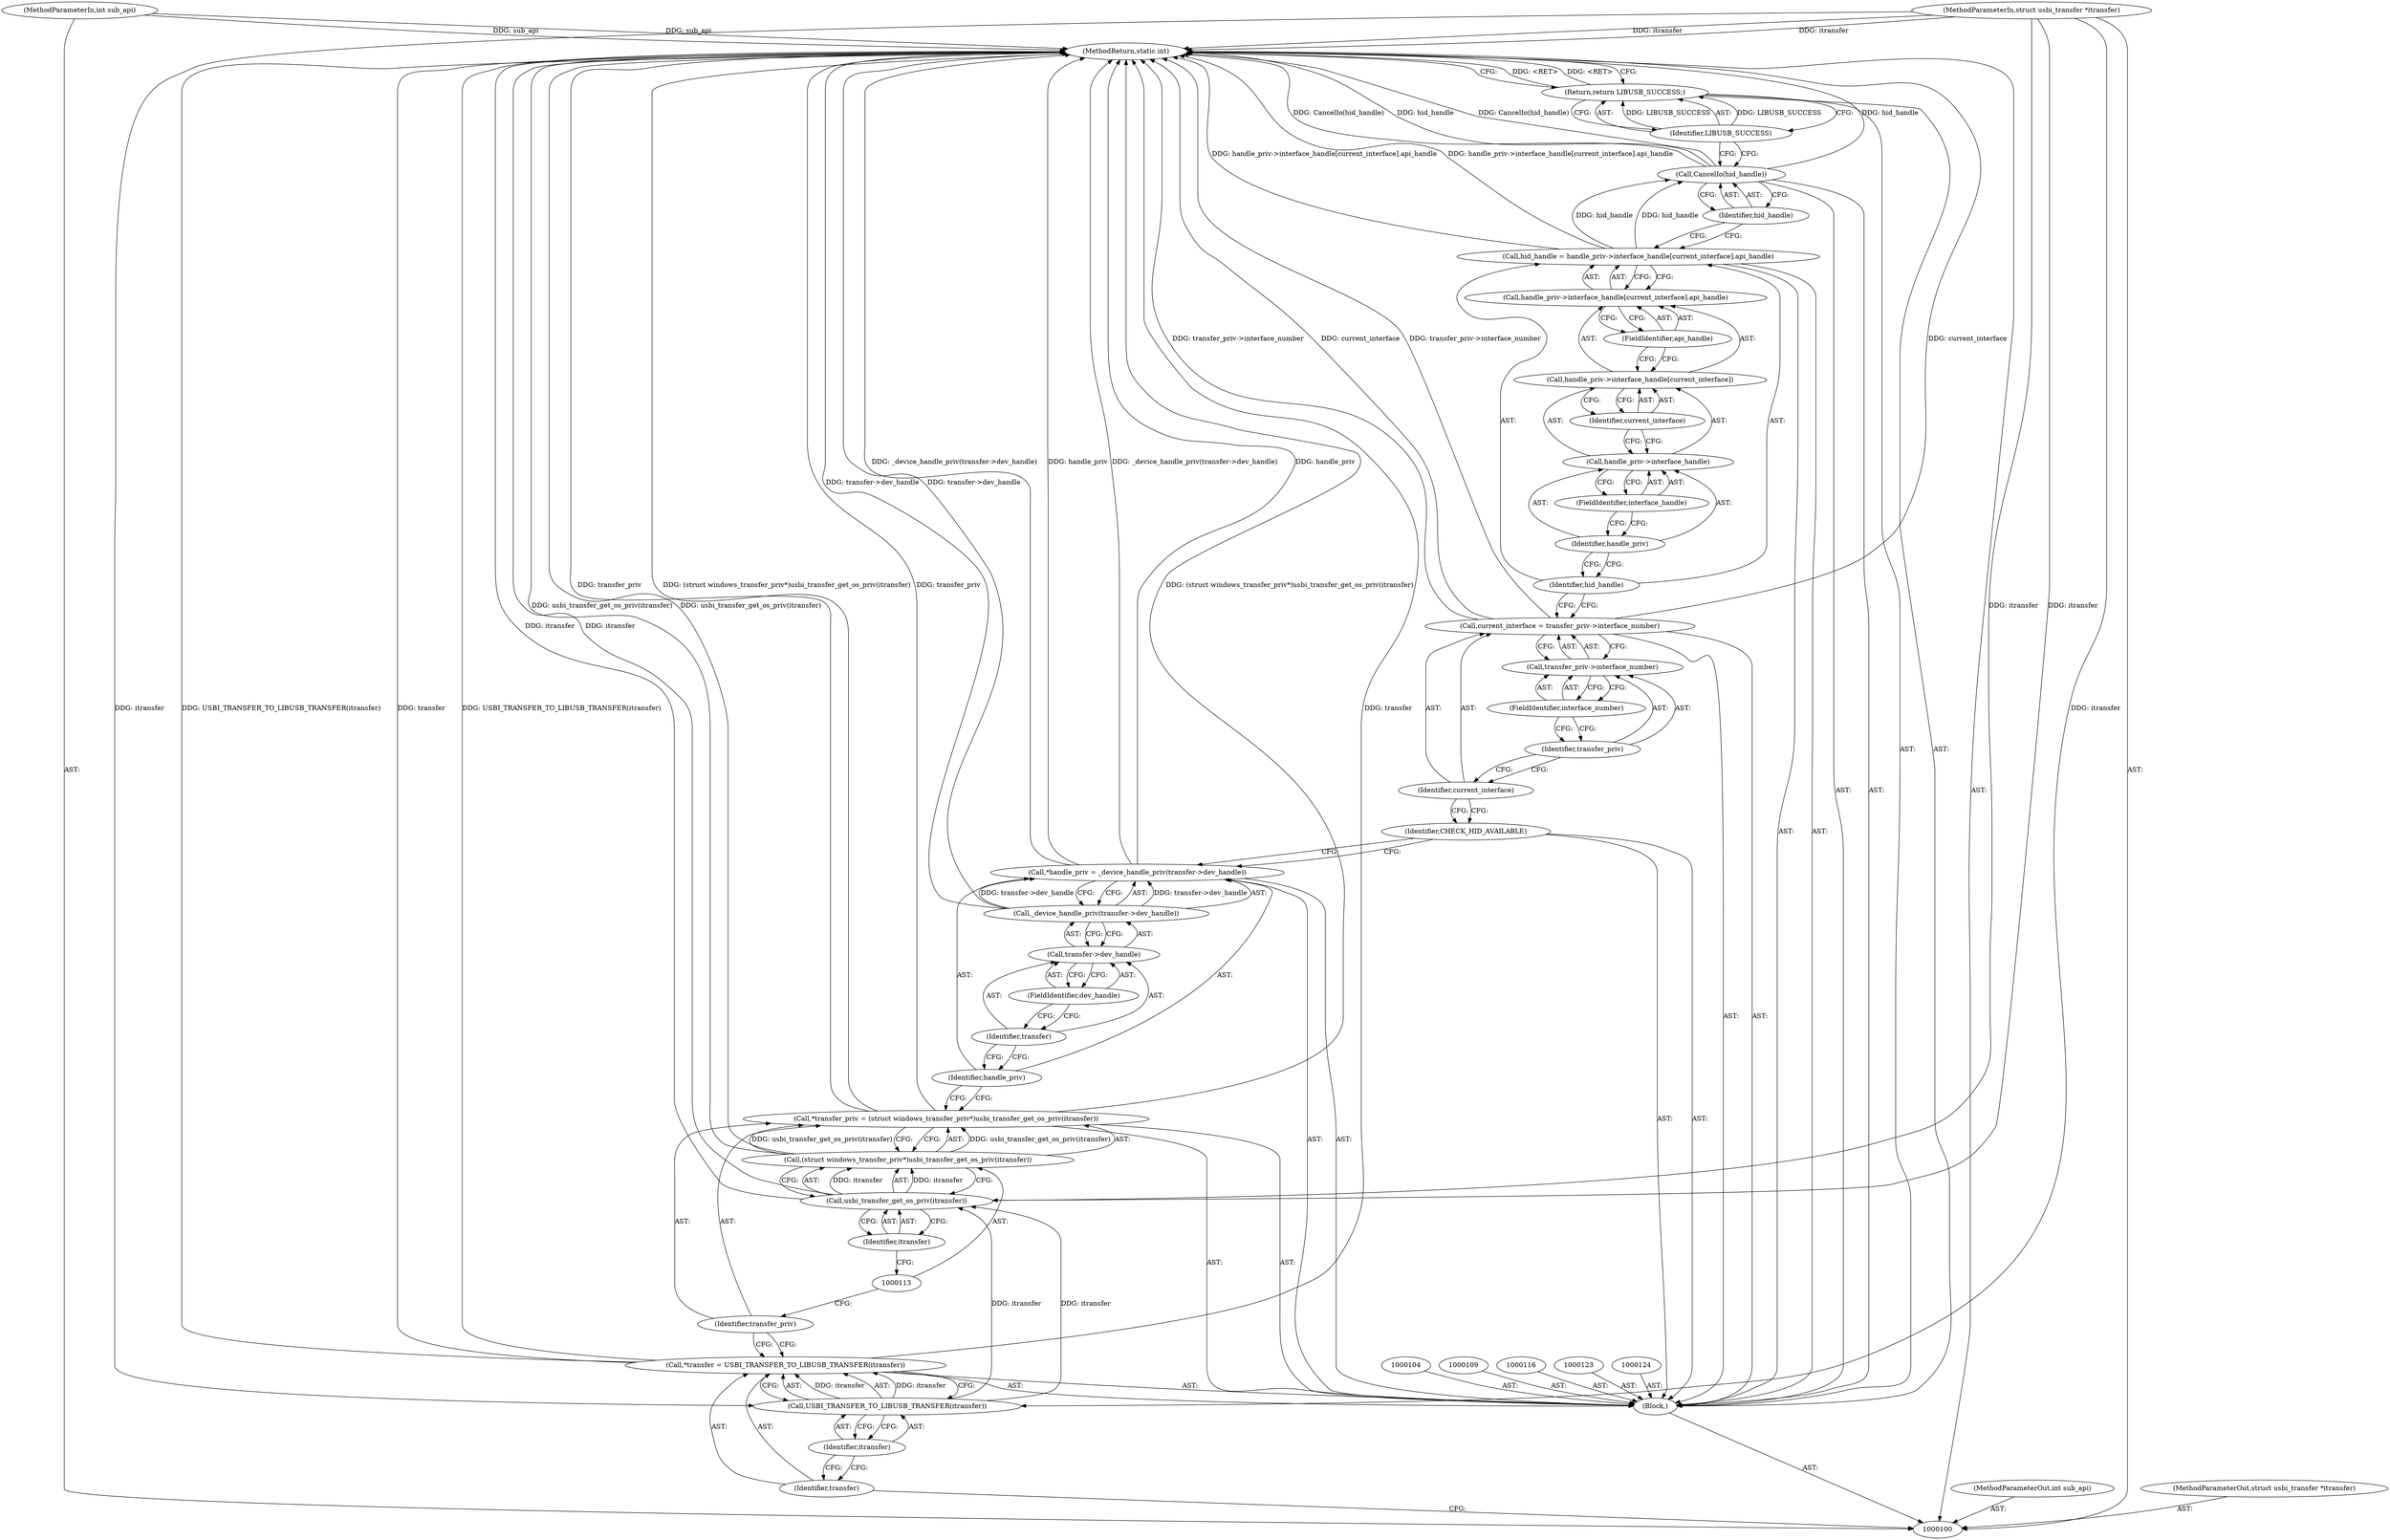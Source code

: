 digraph "1_Chrome_ac149a8d4371c0e01e0934fdd57b09e86f96b5b9_13" {
"1000144" [label="(MethodReturn,static int)"];
"1000101" [label="(MethodParameterIn,int sub_api)"];
"1000196" [label="(MethodParameterOut,int sub_api)"];
"1000102" [label="(MethodParameterIn,struct usbi_transfer *itransfer)"];
"1000197" [label="(MethodParameterOut,struct usbi_transfer *itransfer)"];
"1000131" [label="(Call,hid_handle = handle_priv->interface_handle[current_interface].api_handle)"];
"1000132" [label="(Identifier,hid_handle)"];
"1000133" [label="(Call,handle_priv->interface_handle[current_interface].api_handle)"];
"1000134" [label="(Call,handle_priv->interface_handle[current_interface])"];
"1000135" [label="(Call,handle_priv->interface_handle)"];
"1000136" [label="(Identifier,handle_priv)"];
"1000137" [label="(FieldIdentifier,interface_handle)"];
"1000138" [label="(Identifier,current_interface)"];
"1000139" [label="(FieldIdentifier,api_handle)"];
"1000140" [label="(Call,CancelIo(hid_handle))"];
"1000141" [label="(Identifier,hid_handle)"];
"1000142" [label="(Return,return LIBUSB_SUCCESS;)"];
"1000143" [label="(Identifier,LIBUSB_SUCCESS)"];
"1000103" [label="(Block,)"];
"1000105" [label="(Call,*transfer = USBI_TRANSFER_TO_LIBUSB_TRANSFER(itransfer))"];
"1000106" [label="(Identifier,transfer)"];
"1000107" [label="(Call,USBI_TRANSFER_TO_LIBUSB_TRANSFER(itransfer))"];
"1000108" [label="(Identifier,itransfer)"];
"1000115" [label="(Identifier,itransfer)"];
"1000110" [label="(Call,*transfer_priv = (struct windows_transfer_priv*)usbi_transfer_get_os_priv(itransfer))"];
"1000111" [label="(Identifier,transfer_priv)"];
"1000112" [label="(Call,(struct windows_transfer_priv*)usbi_transfer_get_os_priv(itransfer))"];
"1000114" [label="(Call,usbi_transfer_get_os_priv(itransfer))"];
"1000117" [label="(Call,*handle_priv = _device_handle_priv(transfer->dev_handle))"];
"1000118" [label="(Identifier,handle_priv)"];
"1000119" [label="(Call,_device_handle_priv(transfer->dev_handle))"];
"1000120" [label="(Call,transfer->dev_handle)"];
"1000121" [label="(Identifier,transfer)"];
"1000122" [label="(FieldIdentifier,dev_handle)"];
"1000125" [label="(Identifier,CHECK_HID_AVAILABLE)"];
"1000126" [label="(Call,current_interface = transfer_priv->interface_number)"];
"1000127" [label="(Identifier,current_interface)"];
"1000128" [label="(Call,transfer_priv->interface_number)"];
"1000129" [label="(Identifier,transfer_priv)"];
"1000130" [label="(FieldIdentifier,interface_number)"];
"1000144" -> "1000100"  [label="AST: "];
"1000144" -> "1000142"  [label="CFG: "];
"1000105" -> "1000144"  [label="DDG: USBI_TRANSFER_TO_LIBUSB_TRANSFER(itransfer)"];
"1000105" -> "1000144"  [label="DDG: transfer"];
"1000112" -> "1000144"  [label="DDG: usbi_transfer_get_os_priv(itransfer)"];
"1000140" -> "1000144"  [label="DDG: hid_handle"];
"1000140" -> "1000144"  [label="DDG: CancelIo(hid_handle)"];
"1000114" -> "1000144"  [label="DDG: itransfer"];
"1000126" -> "1000144"  [label="DDG: current_interface"];
"1000126" -> "1000144"  [label="DDG: transfer_priv->interface_number"];
"1000117" -> "1000144"  [label="DDG: handle_priv"];
"1000117" -> "1000144"  [label="DDG: _device_handle_priv(transfer->dev_handle)"];
"1000110" -> "1000144"  [label="DDG: transfer_priv"];
"1000110" -> "1000144"  [label="DDG: (struct windows_transfer_priv*)usbi_transfer_get_os_priv(itransfer)"];
"1000131" -> "1000144"  [label="DDG: handle_priv->interface_handle[current_interface].api_handle"];
"1000102" -> "1000144"  [label="DDG: itransfer"];
"1000101" -> "1000144"  [label="DDG: sub_api"];
"1000119" -> "1000144"  [label="DDG: transfer->dev_handle"];
"1000142" -> "1000144"  [label="DDG: <RET>"];
"1000101" -> "1000100"  [label="AST: "];
"1000101" -> "1000144"  [label="DDG: sub_api"];
"1000196" -> "1000100"  [label="AST: "];
"1000102" -> "1000100"  [label="AST: "];
"1000102" -> "1000144"  [label="DDG: itransfer"];
"1000102" -> "1000107"  [label="DDG: itransfer"];
"1000102" -> "1000114"  [label="DDG: itransfer"];
"1000197" -> "1000100"  [label="AST: "];
"1000131" -> "1000103"  [label="AST: "];
"1000131" -> "1000133"  [label="CFG: "];
"1000132" -> "1000131"  [label="AST: "];
"1000133" -> "1000131"  [label="AST: "];
"1000141" -> "1000131"  [label="CFG: "];
"1000131" -> "1000144"  [label="DDG: handle_priv->interface_handle[current_interface].api_handle"];
"1000131" -> "1000140"  [label="DDG: hid_handle"];
"1000132" -> "1000131"  [label="AST: "];
"1000132" -> "1000126"  [label="CFG: "];
"1000136" -> "1000132"  [label="CFG: "];
"1000133" -> "1000131"  [label="AST: "];
"1000133" -> "1000139"  [label="CFG: "];
"1000134" -> "1000133"  [label="AST: "];
"1000139" -> "1000133"  [label="AST: "];
"1000131" -> "1000133"  [label="CFG: "];
"1000134" -> "1000133"  [label="AST: "];
"1000134" -> "1000138"  [label="CFG: "];
"1000135" -> "1000134"  [label="AST: "];
"1000138" -> "1000134"  [label="AST: "];
"1000139" -> "1000134"  [label="CFG: "];
"1000135" -> "1000134"  [label="AST: "];
"1000135" -> "1000137"  [label="CFG: "];
"1000136" -> "1000135"  [label="AST: "];
"1000137" -> "1000135"  [label="AST: "];
"1000138" -> "1000135"  [label="CFG: "];
"1000136" -> "1000135"  [label="AST: "];
"1000136" -> "1000132"  [label="CFG: "];
"1000137" -> "1000136"  [label="CFG: "];
"1000137" -> "1000135"  [label="AST: "];
"1000137" -> "1000136"  [label="CFG: "];
"1000135" -> "1000137"  [label="CFG: "];
"1000138" -> "1000134"  [label="AST: "];
"1000138" -> "1000135"  [label="CFG: "];
"1000134" -> "1000138"  [label="CFG: "];
"1000139" -> "1000133"  [label="AST: "];
"1000139" -> "1000134"  [label="CFG: "];
"1000133" -> "1000139"  [label="CFG: "];
"1000140" -> "1000103"  [label="AST: "];
"1000140" -> "1000141"  [label="CFG: "];
"1000141" -> "1000140"  [label="AST: "];
"1000143" -> "1000140"  [label="CFG: "];
"1000140" -> "1000144"  [label="DDG: hid_handle"];
"1000140" -> "1000144"  [label="DDG: CancelIo(hid_handle)"];
"1000131" -> "1000140"  [label="DDG: hid_handle"];
"1000141" -> "1000140"  [label="AST: "];
"1000141" -> "1000131"  [label="CFG: "];
"1000140" -> "1000141"  [label="CFG: "];
"1000142" -> "1000103"  [label="AST: "];
"1000142" -> "1000143"  [label="CFG: "];
"1000143" -> "1000142"  [label="AST: "];
"1000144" -> "1000142"  [label="CFG: "];
"1000142" -> "1000144"  [label="DDG: <RET>"];
"1000143" -> "1000142"  [label="DDG: LIBUSB_SUCCESS"];
"1000143" -> "1000142"  [label="AST: "];
"1000143" -> "1000140"  [label="CFG: "];
"1000142" -> "1000143"  [label="CFG: "];
"1000143" -> "1000142"  [label="DDG: LIBUSB_SUCCESS"];
"1000103" -> "1000100"  [label="AST: "];
"1000104" -> "1000103"  [label="AST: "];
"1000105" -> "1000103"  [label="AST: "];
"1000109" -> "1000103"  [label="AST: "];
"1000110" -> "1000103"  [label="AST: "];
"1000116" -> "1000103"  [label="AST: "];
"1000117" -> "1000103"  [label="AST: "];
"1000123" -> "1000103"  [label="AST: "];
"1000124" -> "1000103"  [label="AST: "];
"1000125" -> "1000103"  [label="AST: "];
"1000126" -> "1000103"  [label="AST: "];
"1000131" -> "1000103"  [label="AST: "];
"1000140" -> "1000103"  [label="AST: "];
"1000142" -> "1000103"  [label="AST: "];
"1000105" -> "1000103"  [label="AST: "];
"1000105" -> "1000107"  [label="CFG: "];
"1000106" -> "1000105"  [label="AST: "];
"1000107" -> "1000105"  [label="AST: "];
"1000111" -> "1000105"  [label="CFG: "];
"1000105" -> "1000144"  [label="DDG: USBI_TRANSFER_TO_LIBUSB_TRANSFER(itransfer)"];
"1000105" -> "1000144"  [label="DDG: transfer"];
"1000107" -> "1000105"  [label="DDG: itransfer"];
"1000106" -> "1000105"  [label="AST: "];
"1000106" -> "1000100"  [label="CFG: "];
"1000108" -> "1000106"  [label="CFG: "];
"1000107" -> "1000105"  [label="AST: "];
"1000107" -> "1000108"  [label="CFG: "];
"1000108" -> "1000107"  [label="AST: "];
"1000105" -> "1000107"  [label="CFG: "];
"1000107" -> "1000105"  [label="DDG: itransfer"];
"1000102" -> "1000107"  [label="DDG: itransfer"];
"1000107" -> "1000114"  [label="DDG: itransfer"];
"1000108" -> "1000107"  [label="AST: "];
"1000108" -> "1000106"  [label="CFG: "];
"1000107" -> "1000108"  [label="CFG: "];
"1000115" -> "1000114"  [label="AST: "];
"1000115" -> "1000113"  [label="CFG: "];
"1000114" -> "1000115"  [label="CFG: "];
"1000110" -> "1000103"  [label="AST: "];
"1000110" -> "1000112"  [label="CFG: "];
"1000111" -> "1000110"  [label="AST: "];
"1000112" -> "1000110"  [label="AST: "];
"1000118" -> "1000110"  [label="CFG: "];
"1000110" -> "1000144"  [label="DDG: transfer_priv"];
"1000110" -> "1000144"  [label="DDG: (struct windows_transfer_priv*)usbi_transfer_get_os_priv(itransfer)"];
"1000112" -> "1000110"  [label="DDG: usbi_transfer_get_os_priv(itransfer)"];
"1000111" -> "1000110"  [label="AST: "];
"1000111" -> "1000105"  [label="CFG: "];
"1000113" -> "1000111"  [label="CFG: "];
"1000112" -> "1000110"  [label="AST: "];
"1000112" -> "1000114"  [label="CFG: "];
"1000113" -> "1000112"  [label="AST: "];
"1000114" -> "1000112"  [label="AST: "];
"1000110" -> "1000112"  [label="CFG: "];
"1000112" -> "1000144"  [label="DDG: usbi_transfer_get_os_priv(itransfer)"];
"1000112" -> "1000110"  [label="DDG: usbi_transfer_get_os_priv(itransfer)"];
"1000114" -> "1000112"  [label="DDG: itransfer"];
"1000114" -> "1000112"  [label="AST: "];
"1000114" -> "1000115"  [label="CFG: "];
"1000115" -> "1000114"  [label="AST: "];
"1000112" -> "1000114"  [label="CFG: "];
"1000114" -> "1000144"  [label="DDG: itransfer"];
"1000114" -> "1000112"  [label="DDG: itransfer"];
"1000107" -> "1000114"  [label="DDG: itransfer"];
"1000102" -> "1000114"  [label="DDG: itransfer"];
"1000117" -> "1000103"  [label="AST: "];
"1000117" -> "1000119"  [label="CFG: "];
"1000118" -> "1000117"  [label="AST: "];
"1000119" -> "1000117"  [label="AST: "];
"1000125" -> "1000117"  [label="CFG: "];
"1000117" -> "1000144"  [label="DDG: handle_priv"];
"1000117" -> "1000144"  [label="DDG: _device_handle_priv(transfer->dev_handle)"];
"1000119" -> "1000117"  [label="DDG: transfer->dev_handle"];
"1000118" -> "1000117"  [label="AST: "];
"1000118" -> "1000110"  [label="CFG: "];
"1000121" -> "1000118"  [label="CFG: "];
"1000119" -> "1000117"  [label="AST: "];
"1000119" -> "1000120"  [label="CFG: "];
"1000120" -> "1000119"  [label="AST: "];
"1000117" -> "1000119"  [label="CFG: "];
"1000119" -> "1000144"  [label="DDG: transfer->dev_handle"];
"1000119" -> "1000117"  [label="DDG: transfer->dev_handle"];
"1000120" -> "1000119"  [label="AST: "];
"1000120" -> "1000122"  [label="CFG: "];
"1000121" -> "1000120"  [label="AST: "];
"1000122" -> "1000120"  [label="AST: "];
"1000119" -> "1000120"  [label="CFG: "];
"1000121" -> "1000120"  [label="AST: "];
"1000121" -> "1000118"  [label="CFG: "];
"1000122" -> "1000121"  [label="CFG: "];
"1000122" -> "1000120"  [label="AST: "];
"1000122" -> "1000121"  [label="CFG: "];
"1000120" -> "1000122"  [label="CFG: "];
"1000125" -> "1000103"  [label="AST: "];
"1000125" -> "1000117"  [label="CFG: "];
"1000127" -> "1000125"  [label="CFG: "];
"1000126" -> "1000103"  [label="AST: "];
"1000126" -> "1000128"  [label="CFG: "];
"1000127" -> "1000126"  [label="AST: "];
"1000128" -> "1000126"  [label="AST: "];
"1000132" -> "1000126"  [label="CFG: "];
"1000126" -> "1000144"  [label="DDG: current_interface"];
"1000126" -> "1000144"  [label="DDG: transfer_priv->interface_number"];
"1000127" -> "1000126"  [label="AST: "];
"1000127" -> "1000125"  [label="CFG: "];
"1000129" -> "1000127"  [label="CFG: "];
"1000128" -> "1000126"  [label="AST: "];
"1000128" -> "1000130"  [label="CFG: "];
"1000129" -> "1000128"  [label="AST: "];
"1000130" -> "1000128"  [label="AST: "];
"1000126" -> "1000128"  [label="CFG: "];
"1000129" -> "1000128"  [label="AST: "];
"1000129" -> "1000127"  [label="CFG: "];
"1000130" -> "1000129"  [label="CFG: "];
"1000130" -> "1000128"  [label="AST: "];
"1000130" -> "1000129"  [label="CFG: "];
"1000128" -> "1000130"  [label="CFG: "];
}
